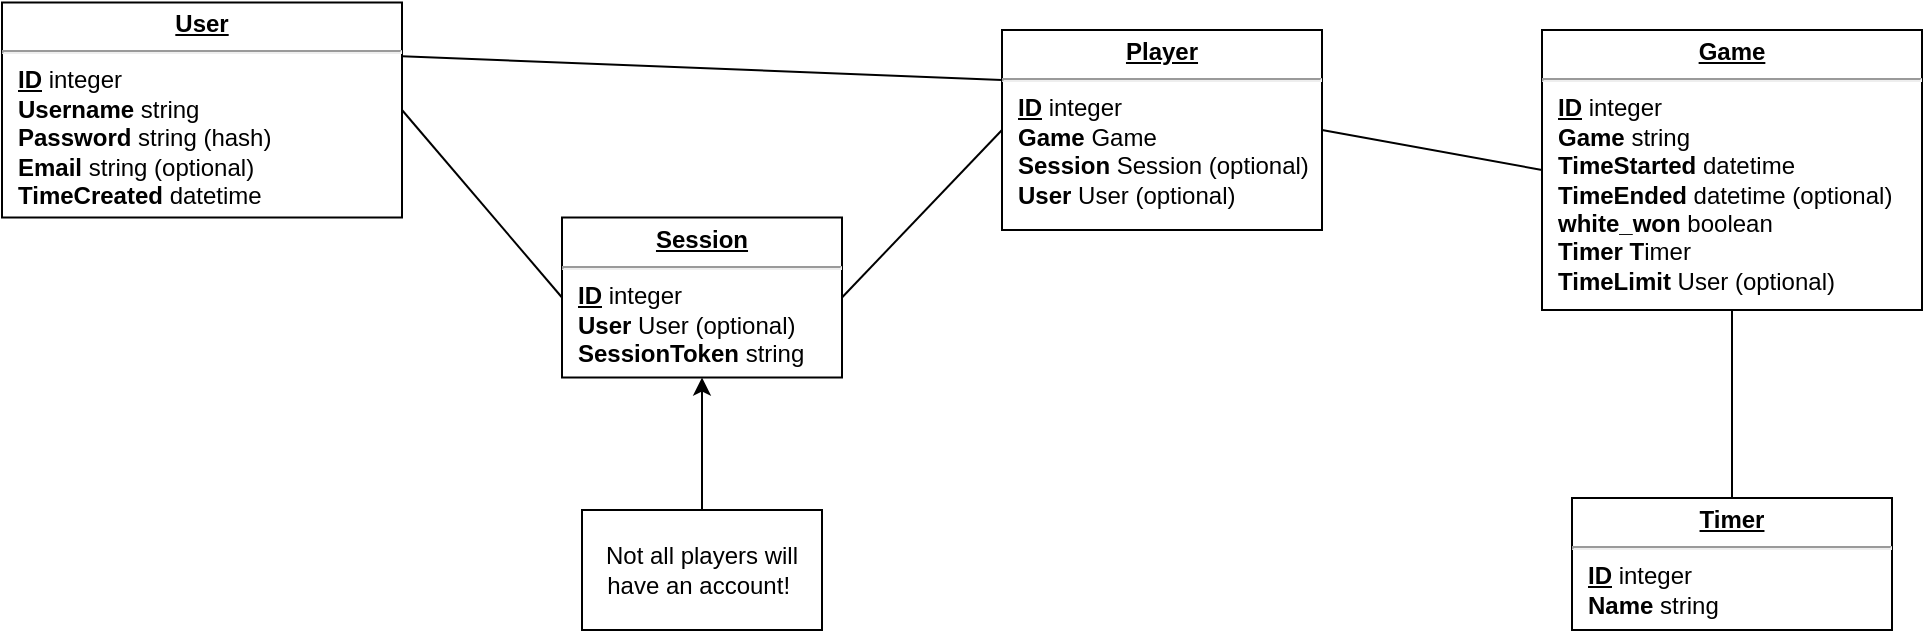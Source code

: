 <mxfile>
    <diagram name="Page-1" id="a7904f86-f2b4-8e86-fa97-74104820619b">
        <mxGraphModel dx="1074" dy="687" grid="1" gridSize="10" guides="1" tooltips="1" connect="1" arrows="1" fold="1" page="1" pageScale="1" pageWidth="1169" pageHeight="827" background="none" math="0" shadow="0">
            <root>
                <mxCell id="0"/>
                <mxCell id="1" parent="0"/>
                <mxCell id="24794b860abc3c2d-17" value="&lt;p style=&quot;margin: 0px ; margin-top: 4px ; text-align: center ; text-decoration: underline&quot;&gt;&lt;b&gt;User&lt;/b&gt;&lt;/p&gt;&lt;hr&gt;&lt;p style=&quot;margin: 0px ; margin-left: 8px&quot;&gt;&lt;b&gt;&lt;u&gt;ID&lt;/u&gt;&lt;/b&gt;&amp;nbsp;integer&lt;/p&gt;&lt;p style=&quot;margin: 0px ; margin-left: 8px&quot;&gt;&lt;b&gt;Username&lt;/b&gt;&lt;b style=&quot;font-style: italic&quot;&gt;&amp;nbsp;&lt;/b&gt;string&lt;/p&gt;&lt;p style=&quot;margin: 0px ; margin-left: 8px&quot;&gt;&lt;b&gt;Password &lt;/b&gt;string (hash)&lt;/p&gt;&lt;p style=&quot;margin: 0px ; margin-left: 8px&quot;&gt;&lt;b&gt;Email &lt;/b&gt;string (optional)&lt;br&gt;&lt;b&gt;TimeCreated &lt;/b&gt;datetime&lt;/p&gt;" style="verticalAlign=top;align=left;overflow=fill;fontSize=12;fontFamily=Helvetica;html=1;rounded=0;shadow=0;comic=0;labelBackgroundColor=none;strokeWidth=1" parent="1" vertex="1">
                    <mxGeometry x="10" y="66.25" width="200" height="107.5" as="geometry"/>
                </mxCell>
                <mxCell id="Ispx6QSRuSXwKcMfp7rH-1" value="&lt;p style=&quot;margin: 0px ; margin-top: 4px ; text-align: center ; text-decoration: underline&quot;&gt;&lt;b&gt;Game&lt;/b&gt;&lt;/p&gt;&lt;hr&gt;&lt;p style=&quot;margin: 0px ; margin-left: 8px&quot;&gt;&lt;b&gt;&lt;u&gt;ID&lt;/u&gt;&lt;/b&gt;&amp;nbsp;integer&lt;/p&gt;&lt;p style=&quot;margin: 0px ; margin-left: 8px&quot;&gt;&lt;b&gt;Game&amp;nbsp;&lt;/b&gt;string&lt;/p&gt;&lt;p style=&quot;margin: 0px ; margin-left: 8px&quot;&gt;&lt;b&gt;TimeStarted&amp;nbsp;&lt;/b&gt;datetime&lt;/p&gt;&lt;p style=&quot;margin: 0px ; margin-left: 8px&quot;&gt;&lt;b&gt;TimeEnded &lt;/b&gt;datetime (optional)&lt;br&gt;&lt;/p&gt;&lt;p style=&quot;margin: 0px ; margin-left: 8px&quot;&gt;&lt;b&gt;white_won&amp;nbsp;&lt;/b&gt;boolean&lt;br&gt;&lt;/p&gt;&lt;p style=&quot;margin: 0px ; margin-left: 8px&quot;&gt;&lt;b&gt;Timer T&lt;/b&gt;imer&lt;br&gt;&lt;/p&gt;&lt;p style=&quot;margin: 0px ; margin-left: 8px&quot;&gt;&lt;b&gt;TimeLimit&amp;nbsp;&lt;/b&gt;User (optional)&lt;br&gt;&lt;/p&gt;" style="verticalAlign=top;align=left;overflow=fill;fontSize=12;fontFamily=Helvetica;html=1;rounded=0;shadow=0;comic=0;labelBackgroundColor=none;strokeWidth=1" parent="1" vertex="1">
                    <mxGeometry x="780" y="80" width="190" height="140" as="geometry"/>
                </mxCell>
                <mxCell id="usVs7x2PUyMsLLXaZAjv-1" value="" style="endArrow=none;html=1;rounded=0;exitX=1;exitY=0.5;exitDx=0;exitDy=0;entryX=0;entryY=0.5;entryDx=0;entryDy=0;" parent="1" source="24794b860abc3c2d-17" target="2" edge="1">
                    <mxGeometry width="50" height="50" relative="1" as="geometry">
                        <mxPoint x="390" y="200" as="sourcePoint"/>
                        <mxPoint x="400" y="120" as="targetPoint"/>
                    </mxGeometry>
                </mxCell>
                <mxCell id="2" value="&lt;p style=&quot;margin: 0px ; margin-top: 4px ; text-align: center ; text-decoration: underline&quot;&gt;&lt;b&gt;Session&lt;/b&gt;&lt;/p&gt;&lt;hr&gt;&lt;p style=&quot;margin: 0px ; margin-left: 8px&quot;&gt;&lt;b&gt;&lt;u&gt;ID&lt;/u&gt;&lt;/b&gt;&amp;nbsp;integer&lt;/p&gt;&lt;p style=&quot;margin: 0px ; margin-left: 8px&quot;&gt;&lt;b&gt;User&amp;nbsp;&lt;/b&gt;User (optional)&lt;/p&gt;&lt;p style=&quot;margin: 0px ; margin-left: 8px&quot;&gt;&lt;b&gt;SessionToken &lt;/b&gt;string&lt;/p&gt;" style="verticalAlign=top;align=left;overflow=fill;fontSize=12;fontFamily=Helvetica;html=1;rounded=0;shadow=0;comic=0;labelBackgroundColor=none;strokeWidth=1" vertex="1" parent="1">
                    <mxGeometry x="290" y="173.75" width="140" height="80" as="geometry"/>
                </mxCell>
                <mxCell id="3" value="" style="endArrow=none;html=1;entryX=1;entryY=0.5;entryDx=0;entryDy=0;exitX=0;exitY=0.5;exitDx=0;exitDy=0;" edge="1" parent="1" source="4" target="2">
                    <mxGeometry width="50" height="50" relative="1" as="geometry">
                        <mxPoint x="520" y="380" as="sourcePoint"/>
                        <mxPoint x="570" y="330" as="targetPoint"/>
                    </mxGeometry>
                </mxCell>
                <mxCell id="4" value="&lt;p style=&quot;margin: 0px ; margin-top: 4px ; text-align: center ; text-decoration: underline&quot;&gt;&lt;b&gt;Player&lt;/b&gt;&lt;/p&gt;&lt;hr&gt;&lt;p style=&quot;margin: 0px ; margin-left: 8px&quot;&gt;&lt;b&gt;&lt;u&gt;ID&lt;/u&gt;&lt;/b&gt;&amp;nbsp;integer&lt;/p&gt;&lt;p style=&quot;margin: 0px ; margin-left: 8px&quot;&gt;&lt;b&gt;Game &lt;/b&gt;Game&lt;/p&gt;&lt;p style=&quot;margin: 0px ; margin-left: 8px&quot;&gt;&lt;b&gt;Session&amp;nbsp;&lt;/b&gt;Session (optional)&lt;br&gt;&lt;/p&gt;&lt;p style=&quot;margin: 0px ; margin-left: 8px&quot;&gt;&lt;b&gt;User&amp;nbsp;&lt;/b&gt;User (optional)&lt;br&gt;&lt;/p&gt;" style="verticalAlign=top;align=left;overflow=fill;fontSize=12;fontFamily=Helvetica;html=1;rounded=0;shadow=0;comic=0;labelBackgroundColor=none;strokeWidth=1" vertex="1" parent="1">
                    <mxGeometry x="510" y="80" width="160" height="100" as="geometry"/>
                </mxCell>
                <mxCell id="5" value="" style="endArrow=none;html=1;entryX=0;entryY=0.25;entryDx=0;entryDy=0;exitX=1;exitY=0.25;exitDx=0;exitDy=0;" edge="1" parent="1" source="24794b860abc3c2d-17" target="4">
                    <mxGeometry width="50" height="50" relative="1" as="geometry">
                        <mxPoint x="520" y="380" as="sourcePoint"/>
                        <mxPoint x="570" y="330" as="targetPoint"/>
                    </mxGeometry>
                </mxCell>
                <mxCell id="7" value="" style="endArrow=none;html=1;rounded=1;entryX=1;entryY=0.5;entryDx=0;entryDy=0;exitX=0;exitY=0.5;exitDx=0;exitDy=0;" edge="1" parent="1" source="Ispx6QSRuSXwKcMfp7rH-1" target="4">
                    <mxGeometry width="50" height="50" relative="1" as="geometry">
                        <mxPoint x="520" y="380" as="sourcePoint"/>
                        <mxPoint x="570" y="330" as="targetPoint"/>
                    </mxGeometry>
                </mxCell>
                <mxCell id="8" value="Not all players will have an account!&amp;nbsp;" style="rounded=0;whiteSpace=wrap;html=1;" vertex="1" parent="1">
                    <mxGeometry x="300" y="320" width="120" height="60" as="geometry"/>
                </mxCell>
                <mxCell id="9" value="" style="endArrow=classic;html=1;rounded=1;entryX=0.5;entryY=1;entryDx=0;entryDy=0;exitX=0.5;exitY=0;exitDx=0;exitDy=0;" edge="1" parent="1" source="8" target="2">
                    <mxGeometry width="50" height="50" relative="1" as="geometry">
                        <mxPoint x="520" y="370" as="sourcePoint"/>
                        <mxPoint x="570" y="320" as="targetPoint"/>
                    </mxGeometry>
                </mxCell>
                <mxCell id="10" value="&lt;p style=&quot;margin: 0px ; margin-top: 4px ; text-align: center ; text-decoration: underline&quot;&gt;&lt;b&gt;Timer&lt;/b&gt;&lt;/p&gt;&lt;hr&gt;&lt;p style=&quot;margin: 0px ; margin-left: 8px&quot;&gt;&lt;b&gt;&lt;u&gt;ID&lt;/u&gt;&lt;/b&gt;&amp;nbsp;integer&lt;/p&gt;&lt;p style=&quot;margin: 0px ; margin-left: 8px&quot;&gt;&lt;b&gt;Name&amp;nbsp;&lt;/b&gt;string&lt;/p&gt;" style="verticalAlign=top;align=left;overflow=fill;fontSize=12;fontFamily=Helvetica;html=1;rounded=0;shadow=0;comic=0;labelBackgroundColor=none;strokeWidth=1" vertex="1" parent="1">
                    <mxGeometry x="795" y="314" width="160" height="66" as="geometry"/>
                </mxCell>
                <mxCell id="11" value="" style="endArrow=none;html=1;rounded=1;entryX=0.5;entryY=1;entryDx=0;entryDy=0;exitX=0.5;exitY=0;exitDx=0;exitDy=0;" edge="1" parent="1" source="10" target="Ispx6QSRuSXwKcMfp7rH-1">
                    <mxGeometry width="50" height="50" relative="1" as="geometry">
                        <mxPoint x="520" y="370" as="sourcePoint"/>
                        <mxPoint x="570" y="320" as="targetPoint"/>
                    </mxGeometry>
                </mxCell>
            </root>
        </mxGraphModel>
    </diagram>
</mxfile>